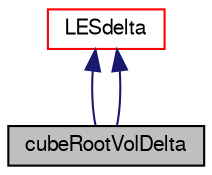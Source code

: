 digraph "cubeRootVolDelta"
{
  bgcolor="transparent";
  edge [fontname="FreeSans",fontsize="10",labelfontname="FreeSans",labelfontsize="10"];
  node [fontname="FreeSans",fontsize="10",shape=record];
  Node2 [label="cubeRootVolDelta",height=0.2,width=0.4,color="black", fillcolor="grey75", style="filled", fontcolor="black"];
  Node3 -> Node2 [dir="back",color="midnightblue",fontsize="10",style="solid",fontname="FreeSans"];
  Node3 [label="LESdelta",height=0.2,width=0.4,color="red",URL="$a31110.html",tooltip="Abstract base class for LES deltas. "];
  Node3 -> Node2 [dir="back",color="midnightblue",fontsize="10",style="solid",fontname="FreeSans"];
}
